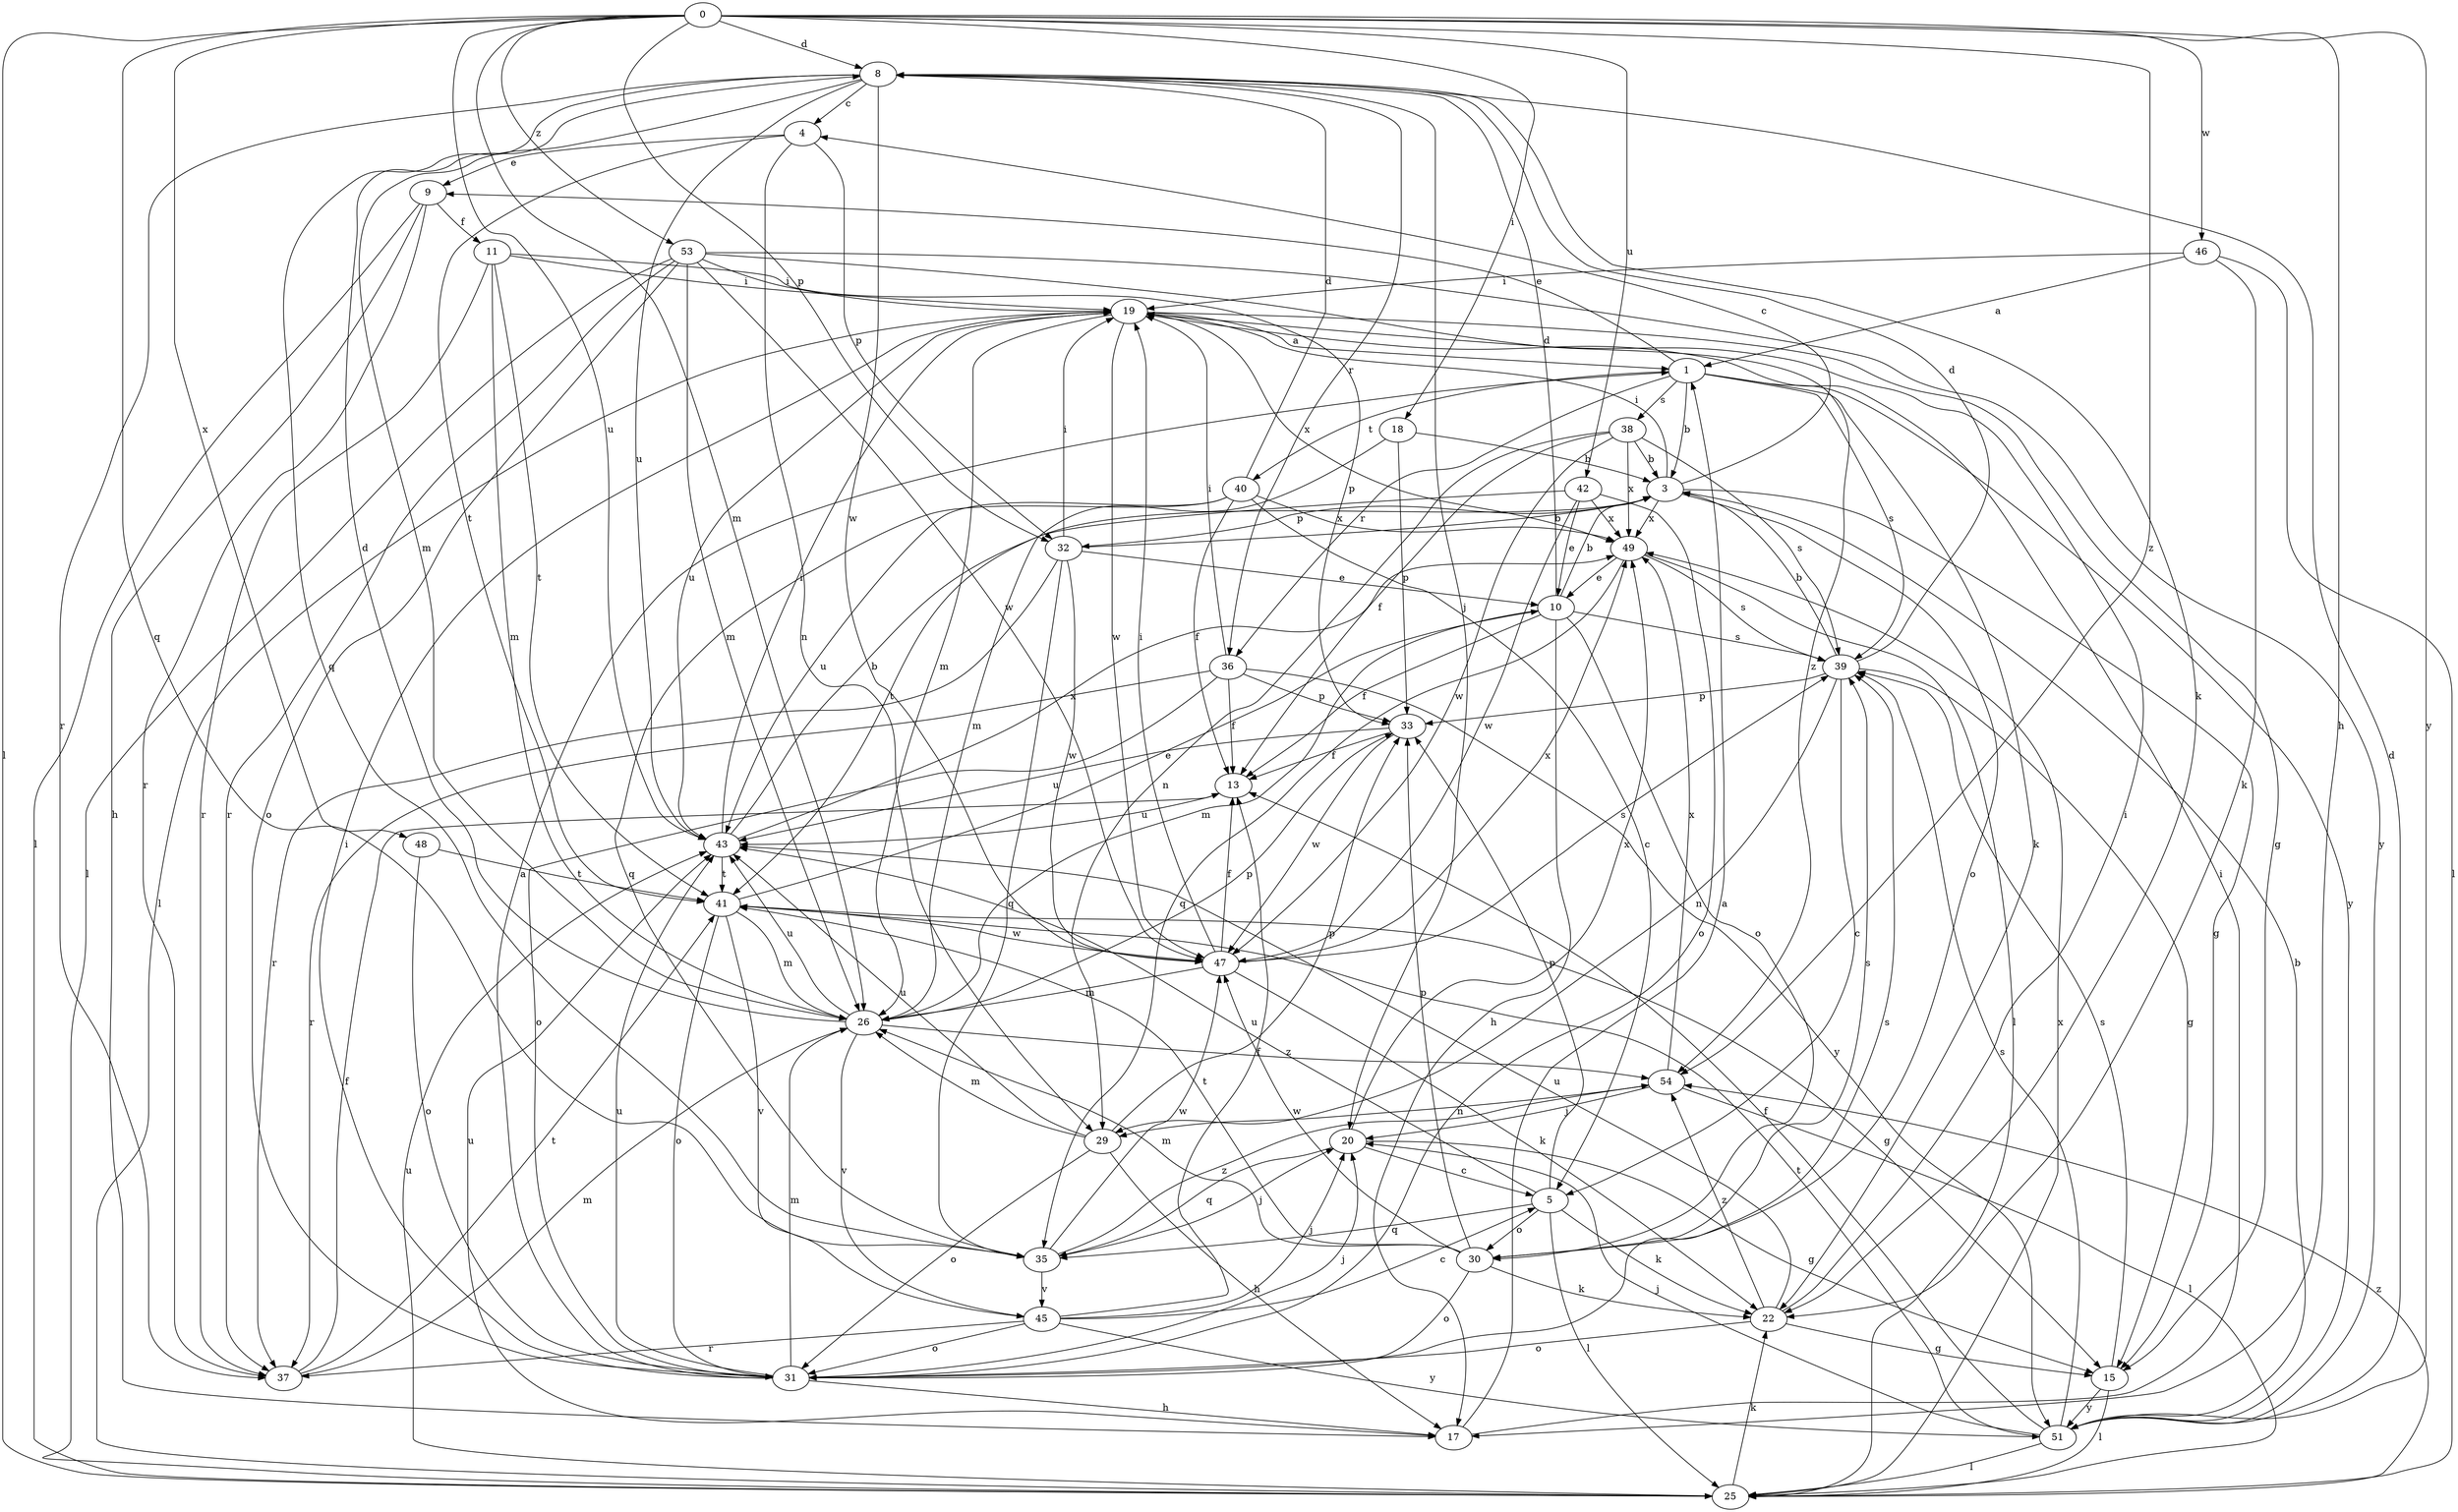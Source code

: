 strict digraph  {
0;
1;
3;
4;
5;
8;
9;
10;
11;
13;
15;
17;
18;
19;
20;
22;
25;
26;
29;
30;
31;
32;
33;
35;
36;
37;
38;
39;
40;
41;
42;
43;
45;
46;
47;
48;
49;
51;
53;
54;
0 -> 8  [label=d];
0 -> 17  [label=h];
0 -> 18  [label=i];
0 -> 25  [label=l];
0 -> 26  [label=m];
0 -> 32  [label=p];
0 -> 35  [label=q];
0 -> 42  [label=u];
0 -> 43  [label=u];
0 -> 46  [label=w];
0 -> 48  [label=x];
0 -> 51  [label=y];
0 -> 53  [label=z];
0 -> 54  [label=z];
1 -> 3  [label=b];
1 -> 9  [label=e];
1 -> 22  [label=k];
1 -> 36  [label=r];
1 -> 38  [label=s];
1 -> 39  [label=s];
1 -> 40  [label=t];
1 -> 51  [label=y];
3 -> 4  [label=c];
3 -> 15  [label=g];
3 -> 19  [label=i];
3 -> 30  [label=o];
3 -> 32  [label=p];
3 -> 49  [label=x];
4 -> 9  [label=e];
4 -> 29  [label=n];
4 -> 32  [label=p];
4 -> 41  [label=t];
5 -> 22  [label=k];
5 -> 25  [label=l];
5 -> 30  [label=o];
5 -> 33  [label=p];
5 -> 35  [label=q];
5 -> 43  [label=u];
8 -> 4  [label=c];
8 -> 20  [label=j];
8 -> 22  [label=k];
8 -> 26  [label=m];
8 -> 35  [label=q];
8 -> 36  [label=r];
8 -> 37  [label=r];
8 -> 43  [label=u];
8 -> 47  [label=w];
9 -> 11  [label=f];
9 -> 17  [label=h];
9 -> 25  [label=l];
9 -> 37  [label=r];
10 -> 3  [label=b];
10 -> 8  [label=d];
10 -> 13  [label=f];
10 -> 17  [label=h];
10 -> 26  [label=m];
10 -> 30  [label=o];
10 -> 39  [label=s];
11 -> 19  [label=i];
11 -> 26  [label=m];
11 -> 33  [label=p];
11 -> 37  [label=r];
11 -> 41  [label=t];
13 -> 43  [label=u];
15 -> 25  [label=l];
15 -> 39  [label=s];
15 -> 51  [label=y];
17 -> 1  [label=a];
17 -> 19  [label=i];
17 -> 43  [label=u];
18 -> 3  [label=b];
18 -> 26  [label=m];
18 -> 33  [label=p];
19 -> 1  [label=a];
19 -> 15  [label=g];
19 -> 25  [label=l];
19 -> 26  [label=m];
19 -> 43  [label=u];
19 -> 47  [label=w];
19 -> 49  [label=x];
20 -> 5  [label=c];
20 -> 15  [label=g];
20 -> 35  [label=q];
20 -> 49  [label=x];
22 -> 15  [label=g];
22 -> 19  [label=i];
22 -> 31  [label=o];
22 -> 43  [label=u];
22 -> 54  [label=z];
25 -> 22  [label=k];
25 -> 43  [label=u];
25 -> 49  [label=x];
25 -> 54  [label=z];
26 -> 8  [label=d];
26 -> 33  [label=p];
26 -> 43  [label=u];
26 -> 45  [label=v];
26 -> 54  [label=z];
29 -> 17  [label=h];
29 -> 26  [label=m];
29 -> 31  [label=o];
29 -> 33  [label=p];
29 -> 43  [label=u];
30 -> 22  [label=k];
30 -> 26  [label=m];
30 -> 31  [label=o];
30 -> 33  [label=p];
30 -> 39  [label=s];
30 -> 41  [label=t];
30 -> 47  [label=w];
31 -> 1  [label=a];
31 -> 17  [label=h];
31 -> 19  [label=i];
31 -> 20  [label=j];
31 -> 26  [label=m];
31 -> 39  [label=s];
31 -> 43  [label=u];
32 -> 3  [label=b];
32 -> 10  [label=e];
32 -> 19  [label=i];
32 -> 35  [label=q];
32 -> 37  [label=r];
32 -> 47  [label=w];
33 -> 13  [label=f];
33 -> 43  [label=u];
33 -> 47  [label=w];
35 -> 20  [label=j];
35 -> 45  [label=v];
35 -> 47  [label=w];
35 -> 54  [label=z];
36 -> 13  [label=f];
36 -> 19  [label=i];
36 -> 31  [label=o];
36 -> 33  [label=p];
36 -> 37  [label=r];
36 -> 51  [label=y];
37 -> 13  [label=f];
37 -> 26  [label=m];
37 -> 41  [label=t];
38 -> 3  [label=b];
38 -> 13  [label=f];
38 -> 29  [label=n];
38 -> 39  [label=s];
38 -> 47  [label=w];
38 -> 49  [label=x];
39 -> 3  [label=b];
39 -> 5  [label=c];
39 -> 8  [label=d];
39 -> 15  [label=g];
39 -> 29  [label=n];
39 -> 33  [label=p];
40 -> 5  [label=c];
40 -> 8  [label=d];
40 -> 13  [label=f];
40 -> 35  [label=q];
40 -> 43  [label=u];
40 -> 49  [label=x];
41 -> 10  [label=e];
41 -> 15  [label=g];
41 -> 26  [label=m];
41 -> 31  [label=o];
41 -> 45  [label=v];
41 -> 47  [label=w];
42 -> 10  [label=e];
42 -> 31  [label=o];
42 -> 41  [label=t];
42 -> 47  [label=w];
42 -> 49  [label=x];
43 -> 3  [label=b];
43 -> 19  [label=i];
43 -> 41  [label=t];
43 -> 49  [label=x];
45 -> 5  [label=c];
45 -> 13  [label=f];
45 -> 20  [label=j];
45 -> 31  [label=o];
45 -> 37  [label=r];
45 -> 51  [label=y];
46 -> 1  [label=a];
46 -> 19  [label=i];
46 -> 22  [label=k];
46 -> 25  [label=l];
47 -> 13  [label=f];
47 -> 19  [label=i];
47 -> 22  [label=k];
47 -> 26  [label=m];
47 -> 39  [label=s];
47 -> 49  [label=x];
48 -> 31  [label=o];
48 -> 41  [label=t];
49 -> 10  [label=e];
49 -> 25  [label=l];
49 -> 35  [label=q];
49 -> 39  [label=s];
51 -> 3  [label=b];
51 -> 8  [label=d];
51 -> 13  [label=f];
51 -> 20  [label=j];
51 -> 25  [label=l];
51 -> 39  [label=s];
51 -> 41  [label=t];
53 -> 19  [label=i];
53 -> 25  [label=l];
53 -> 26  [label=m];
53 -> 31  [label=o];
53 -> 37  [label=r];
53 -> 47  [label=w];
53 -> 51  [label=y];
53 -> 54  [label=z];
54 -> 20  [label=j];
54 -> 25  [label=l];
54 -> 29  [label=n];
54 -> 49  [label=x];
}
